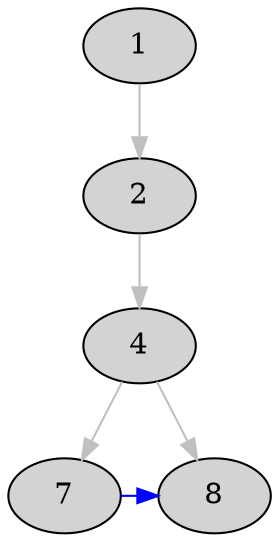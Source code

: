 digraph G {
    graph[truecolor=true bgcolor="#ffffff00"];
    node[style=filled bgcolor="#ffffff"];
    edge[color=gray];
    1 -> 2;
    2 -> 4;
    4 -> 7;
    4 -> 8;

    edge[color=blue];
    7 -> 8;
    {rank = same;7;8;}
}

